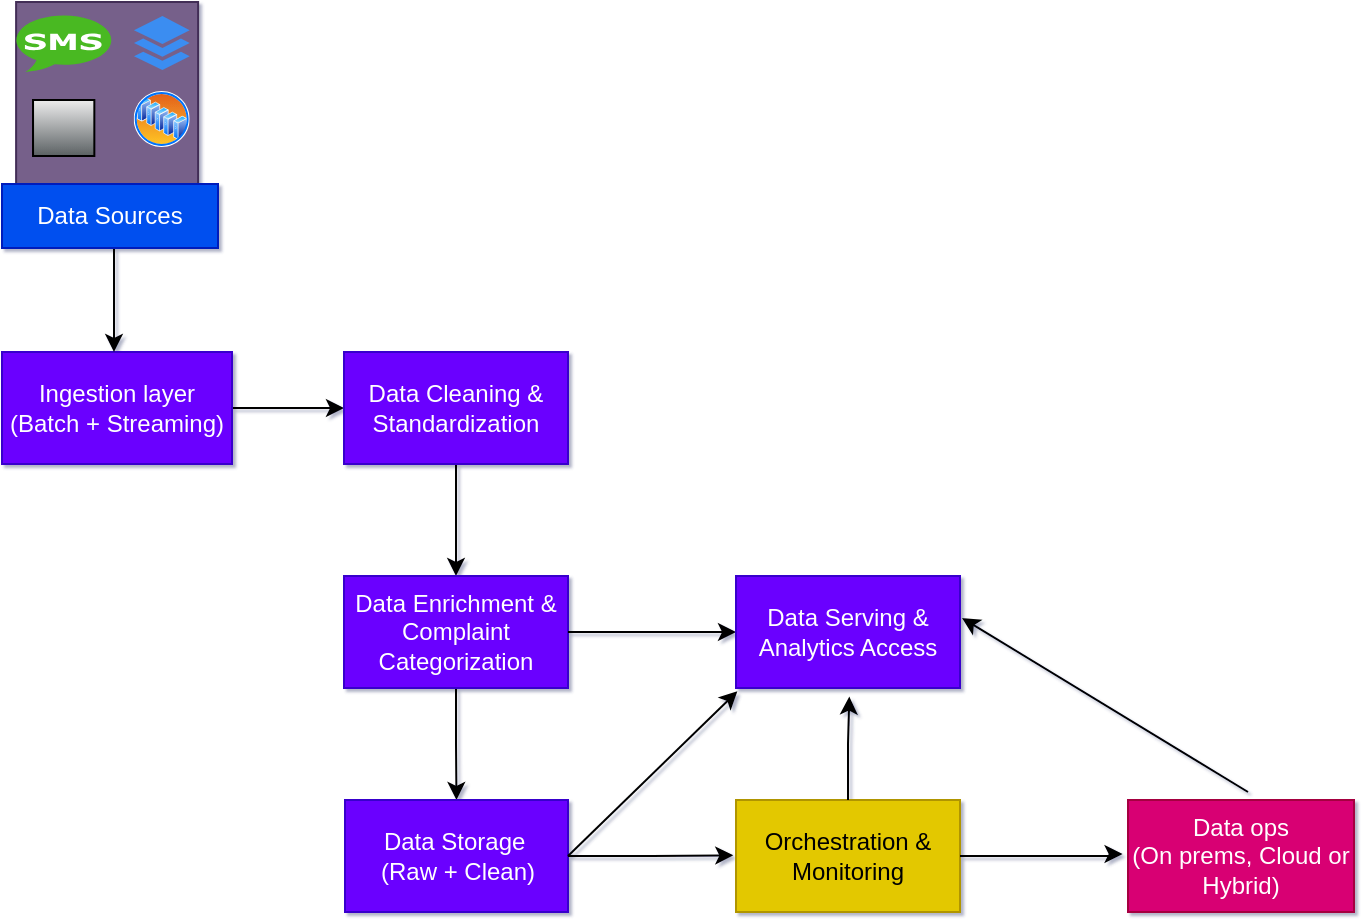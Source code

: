 <mxfile version="28.0.6">
  <diagram name="Page-1" id="itf2L6Ag0WxdENKP6BMH">
    <mxGraphModel dx="692" dy="467" grid="0" gridSize="7" guides="1" tooltips="1" connect="0" arrows="1" fold="1" page="1" pageScale="1" pageWidth="1100" pageHeight="850" background="none" math="0" shadow="1">
      <root>
        <mxCell id="0" />
        <mxCell id="1" parent="0" />
        <mxCell id="Eb9ZEoW7x-J-M6lColXm-32" value="" style="whiteSpace=wrap;html=1;aspect=fixed;shadow=0;fillColor=#76608a;strokeColor=#432D57;fontColor=#ffffff;movable=0;resizable=0;rotatable=0;deletable=0;editable=0;locked=1;connectable=0;" vertex="1" parent="1">
          <mxGeometry x="256.05" y="21" width="91" height="91" as="geometry" />
        </mxCell>
        <mxCell id="Eb9ZEoW7x-J-M6lColXm-44" value="" style="edgeStyle=orthogonalEdgeStyle;rounded=0;orthogonalLoop=1;jettySize=auto;html=1;" edge="1" parent="1" source="Eb9ZEoW7x-J-M6lColXm-31" target="Eb9ZEoW7x-J-M6lColXm-30">
          <mxGeometry relative="1" as="geometry" />
        </mxCell>
        <mxCell id="Eb9ZEoW7x-J-M6lColXm-31" value="&lt;span style=&quot;text-wrap-mode: nowrap;&quot;&gt;Ingestion layer&lt;/span&gt;&lt;div style=&quot;text-wrap-mode: nowrap;&quot;&gt;(Batch + Streaming)&lt;/div&gt;" style="rounded=0;whiteSpace=wrap;html=1;fillColor=#6a00ff;strokeColor=#3700CC;fontColor=#ffffff;" vertex="1" parent="1">
          <mxGeometry x="249" y="196" width="115" height="56" as="geometry" />
        </mxCell>
        <mxCell id="Eb9ZEoW7x-J-M6lColXm-1" value="" style="dashed=0;outlineConnect=0;html=1;align=center;labelPosition=center;verticalLabelPosition=bottom;verticalAlign=top;shape=mxgraph.weblogos.sms;fillColor=#48B921;strokeColor=none" vertex="1" parent="1">
          <mxGeometry x="256.05" y="27" width="47.6" height="29" as="geometry" />
        </mxCell>
        <mxCell id="Eb9ZEoW7x-J-M6lColXm-2" value="" style="shape=mxgraph.networks2.icon;aspect=fixed;fillColor=#EDEDED;strokeColor=#000000;gradientColor=#5B6163;network2IconShadow=1;network2bgFillColor=none;network2Icon=mxgraph.networks2.social_media;network2IconYOffset=0.015;network2IconW=1.02;network2IconH=0.932;" vertex="1" parent="1">
          <mxGeometry x="264.52" y="70" width="30.65" height="28" as="geometry" />
        </mxCell>
        <mxCell id="Eb9ZEoW7x-J-M6lColXm-3" value="" style="sketch=0;html=1;aspect=fixed;strokeColor=none;shadow=0;fillColor=#3B8DF1;verticalAlign=top;labelPosition=center;verticalLabelPosition=bottom;shape=mxgraph.gcp2.files;movable=1;resizable=1;rotatable=1;deletable=1;editable=1;locked=0;connectable=1;" vertex="1" parent="1">
          <mxGeometry x="315" y="28" width="27.84" height="27" as="geometry" />
        </mxCell>
        <mxCell id="Eb9ZEoW7x-J-M6lColXm-22" value="" style="image;aspect=fixed;perimeter=ellipsePerimeter;html=1;align=center;shadow=0;dashed=0;spacingTop=3;image=img/lib/active_directory/server_farm.svg;movable=1;resizable=1;rotatable=1;deletable=1;editable=1;locked=0;connectable=1;" vertex="1" parent="1">
          <mxGeometry x="314.84" y="65.5" width="28" height="28" as="geometry" />
        </mxCell>
        <mxCell id="Eb9ZEoW7x-J-M6lColXm-45" value="" style="edgeStyle=orthogonalEdgeStyle;rounded=0;orthogonalLoop=1;jettySize=auto;html=1;" edge="1" parent="1" source="Eb9ZEoW7x-J-M6lColXm-30" target="Eb9ZEoW7x-J-M6lColXm-35">
          <mxGeometry relative="1" as="geometry" />
        </mxCell>
        <mxCell id="Eb9ZEoW7x-J-M6lColXm-30" value="Data Cleaning &amp;amp; Standardization" style="rounded=0;whiteSpace=wrap;html=1;fillColor=#6a00ff;fontColor=#ffffff;strokeColor=#3700CC;" vertex="1" parent="1">
          <mxGeometry x="420" y="196" width="112" height="56" as="geometry" />
        </mxCell>
        <mxCell id="Eb9ZEoW7x-J-M6lColXm-53" style="edgeStyle=orthogonalEdgeStyle;rounded=0;orthogonalLoop=1;jettySize=auto;html=1;" edge="1" parent="1" source="Eb9ZEoW7x-J-M6lColXm-35" target="Eb9ZEoW7x-J-M6lColXm-38">
          <mxGeometry relative="1" as="geometry" />
        </mxCell>
        <mxCell id="Eb9ZEoW7x-J-M6lColXm-35" value="Data Enrichment &amp;amp; Complaint Categorization" style="rounded=0;whiteSpace=wrap;html=1;fillColor=#6a00ff;fontColor=#ffffff;strokeColor=#3700CC;" vertex="1" parent="1">
          <mxGeometry x="420" y="308" width="112" height="56" as="geometry" />
        </mxCell>
        <mxCell id="Eb9ZEoW7x-J-M6lColXm-42" value="" style="edgeStyle=orthogonalEdgeStyle;rounded=0;orthogonalLoop=1;jettySize=auto;html=1;" edge="1" parent="1" source="Eb9ZEoW7x-J-M6lColXm-37" target="Eb9ZEoW7x-J-M6lColXm-31">
          <mxGeometry relative="1" as="geometry">
            <Array as="points">
              <mxPoint x="305" y="161" />
              <mxPoint x="305" y="161" />
            </Array>
          </mxGeometry>
        </mxCell>
        <mxCell id="Eb9ZEoW7x-J-M6lColXm-37" value="Data Sources" style="rounded=0;whiteSpace=wrap;html=1;fillColor=#0050ef;strokeColor=#001DBC;fontColor=#ffffff;" vertex="1" parent="1">
          <mxGeometry x="249" y="112" width="108" height="32" as="geometry" />
        </mxCell>
        <mxCell id="Eb9ZEoW7x-J-M6lColXm-38" value="Data Storage&amp;nbsp;&lt;div&gt;(Raw + Clean)&lt;/div&gt;" style="rounded=0;whiteSpace=wrap;html=1;fillColor=#6a00ff;fontColor=#ffffff;strokeColor=#3700CC;" vertex="1" parent="1">
          <mxGeometry x="420.5" y="420" width="111.5" height="56" as="geometry" />
        </mxCell>
        <mxCell id="Eb9ZEoW7x-J-M6lColXm-39" value="Orchestration &amp;amp; Monitoring" style="rounded=0;whiteSpace=wrap;html=1;fillColor=#e3c800;strokeColor=#B09500;fontColor=#000000;" vertex="1" parent="1">
          <mxGeometry x="616" y="420" width="112" height="56" as="geometry" />
        </mxCell>
        <mxCell id="Eb9ZEoW7x-J-M6lColXm-50" style="edgeStyle=orthogonalEdgeStyle;rounded=0;orthogonalLoop=1;jettySize=auto;html=1;entryX=-0.012;entryY=0.494;entryDx=0;entryDy=0;entryPerimeter=0;" edge="1" parent="1" source="Eb9ZEoW7x-J-M6lColXm-38" target="Eb9ZEoW7x-J-M6lColXm-39">
          <mxGeometry relative="1" as="geometry" />
        </mxCell>
        <mxCell id="Eb9ZEoW7x-J-M6lColXm-59" value="" style="edgeStyle=orthogonalEdgeStyle;rounded=0;orthogonalLoop=1;jettySize=auto;html=1;" edge="1" parent="1" source="Eb9ZEoW7x-J-M6lColXm-35" target="Eb9ZEoW7x-J-M6lColXm-36">
          <mxGeometry relative="1" as="geometry">
            <mxPoint x="777" y="336" as="targetPoint" />
            <mxPoint x="532" y="336" as="sourcePoint" />
          </mxGeometry>
        </mxCell>
        <mxCell id="Eb9ZEoW7x-J-M6lColXm-36" value="Data Serving &amp;amp; Analytics Access" style="rounded=0;whiteSpace=wrap;html=1;fillColor=#6a00ff;fontColor=#ffffff;strokeColor=#3700CC;" vertex="1" parent="1">
          <mxGeometry x="616" y="308" width="112" height="56" as="geometry" />
        </mxCell>
        <mxCell id="Eb9ZEoW7x-J-M6lColXm-61" style="rounded=0;orthogonalLoop=1;jettySize=auto;html=1;entryX=0.006;entryY=1.03;entryDx=0;entryDy=0;entryPerimeter=0;" edge="1" parent="1" target="Eb9ZEoW7x-J-M6lColXm-36">
          <mxGeometry relative="1" as="geometry">
            <mxPoint x="532" y="448" as="sourcePoint" />
          </mxGeometry>
        </mxCell>
        <mxCell id="Eb9ZEoW7x-J-M6lColXm-62" value="Data ops&lt;div&gt;(On prems, Cloud or Hybrid)&lt;/div&gt;" style="rounded=0;whiteSpace=wrap;html=1;fillColor=#d80073;strokeColor=#A50040;fontColor=#ffffff;" vertex="1" parent="1">
          <mxGeometry x="812" y="420" width="113" height="56" as="geometry" />
        </mxCell>
        <mxCell id="Eb9ZEoW7x-J-M6lColXm-65" style="edgeStyle=orthogonalEdgeStyle;rounded=0;orthogonalLoop=1;jettySize=auto;html=1;entryX=-0.024;entryY=0.482;entryDx=0;entryDy=0;entryPerimeter=0;" edge="1" parent="1" source="Eb9ZEoW7x-J-M6lColXm-39" target="Eb9ZEoW7x-J-M6lColXm-62">
          <mxGeometry relative="1" as="geometry">
            <Array as="points">
              <mxPoint x="805" y="448" />
              <mxPoint x="805" y="447" />
            </Array>
          </mxGeometry>
        </mxCell>
        <mxCell id="Eb9ZEoW7x-J-M6lColXm-67" style="edgeStyle=orthogonalEdgeStyle;rounded=0;orthogonalLoop=1;jettySize=auto;html=1;entryX=0.506;entryY=1.077;entryDx=0;entryDy=0;entryPerimeter=0;" edge="1" parent="1" source="Eb9ZEoW7x-J-M6lColXm-39" target="Eb9ZEoW7x-J-M6lColXm-36">
          <mxGeometry relative="1" as="geometry" />
        </mxCell>
        <mxCell id="Eb9ZEoW7x-J-M6lColXm-68" style="rounded=0;orthogonalLoop=1;jettySize=auto;html=1;" edge="1" parent="1">
          <mxGeometry relative="1" as="geometry">
            <mxPoint x="872" y="416" as="sourcePoint" />
            <mxPoint x="729" y="329" as="targetPoint" />
          </mxGeometry>
        </mxCell>
      </root>
    </mxGraphModel>
  </diagram>
</mxfile>
